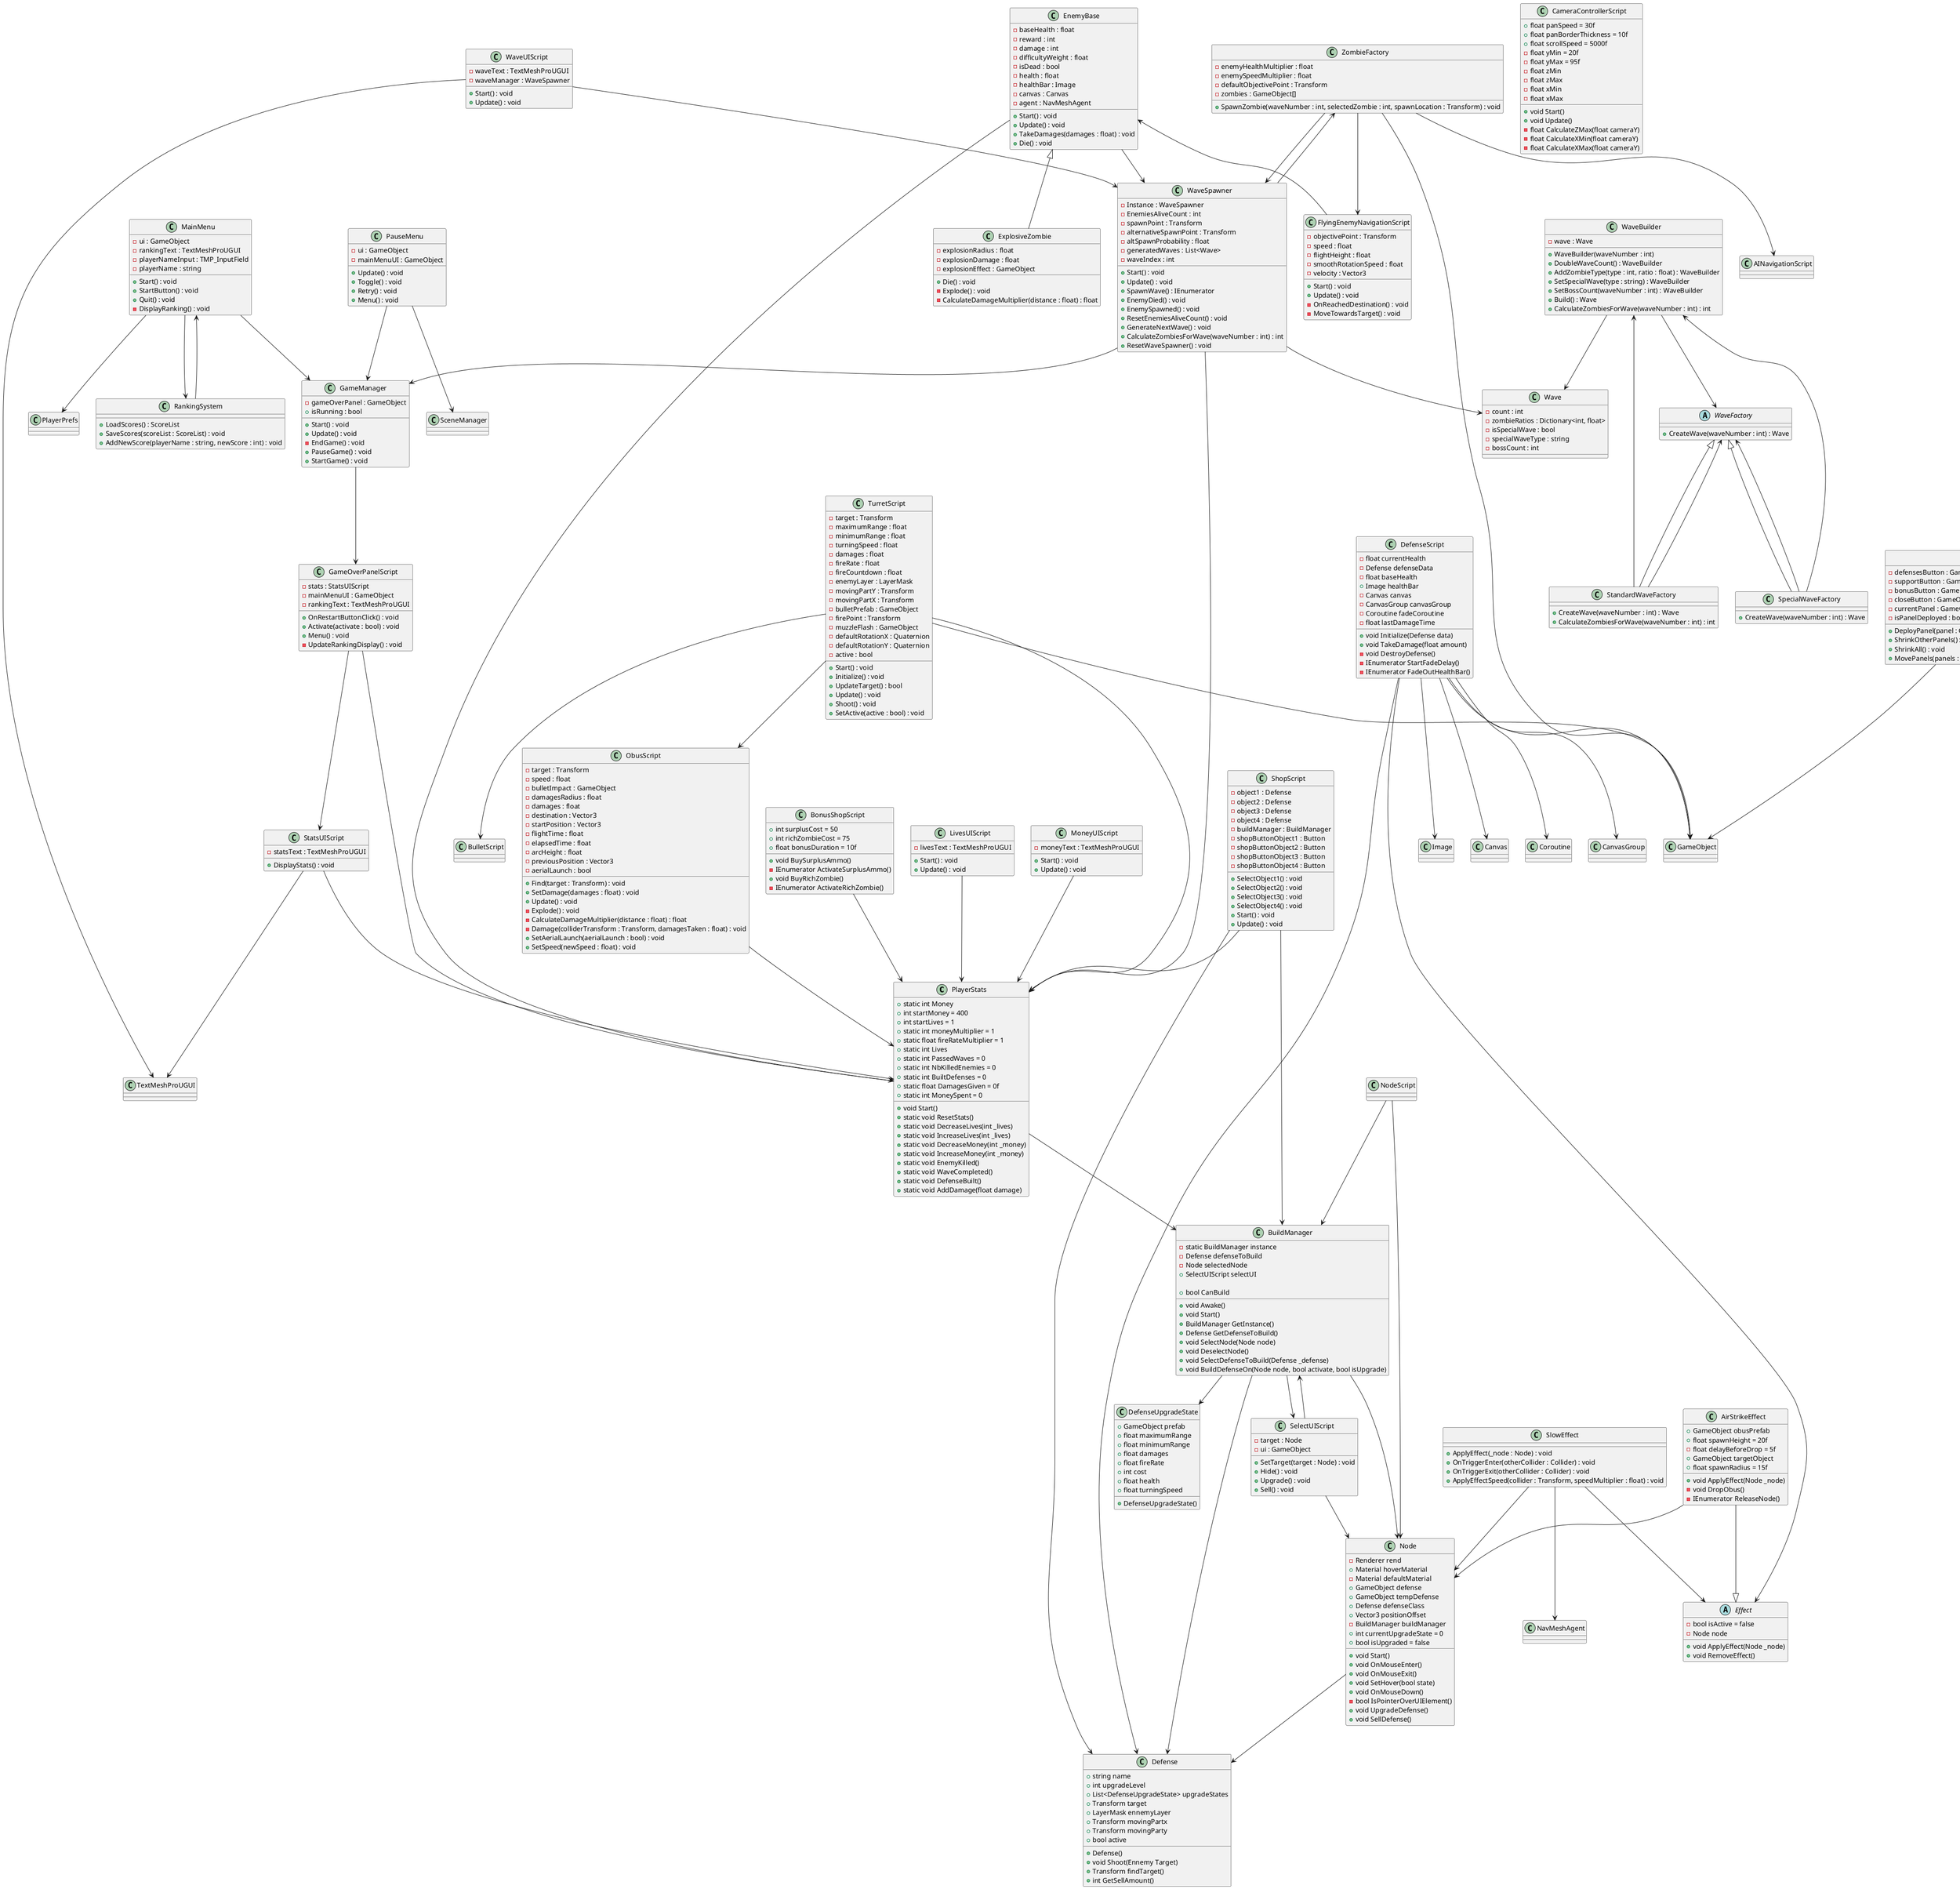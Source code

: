 ﻿@startuml

class PlayerStats {
    + static int Money
    + int startMoney = 400
    + int startLives = 1
    + static int moneyMultiplier = 1
    + static float fireRateMultiplier = 1
    + static int Lives
    + static int PassedWaves = 0
    + static int NbKilledEnemies = 0
    + static int BuiltDefenses = 0
    + static float DamagesGiven = 0f
    + static int MoneySpent = 0

    + void Start()
    + static void ResetStats()
    + static void DecreaseLives(int _lives)
    + static void IncreaseLives(int _lives)
    + static void DecreaseMoney(int _money)
    + static void IncreaseMoney(int _money)
    + static void EnemyKilled()
    + static void WaveCompleted()
    + static void DefenseBuilt()
    + static void AddDamage(float damage)
}

abstract class Effect {
    - bool isActive = false
    - Node node

    + void ApplyEffect(Node _node)
    + void RemoveEffect()
}

class AirStrikeEffect {
    + GameObject obusPrefab
    + float spawnHeight = 20f
    - float delayBeforeDrop = 5f
    + GameObject targetObject
    + float spawnRadius = 15f

    + void ApplyEffect(Node _node)
    - void DropObus()
    - IEnumerator ReleaseNode()
}

AirStrikeEffect --|> Effect


class BonusShopScript {
    + int surplusCost = 50
    + int richZombieCost = 75
    + float bonusDuration = 10f

    + void BuySurplusAmmo()
    - IEnumerator ActivateSurplusAmmo()
    + void BuyRichZombie()
    - IEnumerator ActivateRichZombie()
}


class BuildManager {
    - static BuildManager instance
    - Defense defenseToBuild
    - Node selectedNode
    + SelectUIScript selectUI

    + void Awake()
    + void Start()
    + BuildManager GetInstance()
    + Defense GetDefenseToBuild()
    + bool CanBuild
    + void SelectNode(Node node)
    + void DeselectNode()
    + void SelectDefenseToBuild(Defense _defense)
    + void BuildDefenseOn(Node node, bool activate, bool isUpgrade)
}


class CameraControllerScript {
    + float panSpeed = 30f
    + float panBorderThickness = 10f
    + float scrollSpeed = 5000f
    - float yMin = 20f
    - float yMax = 95f
    - float zMin
    - float zMax
    - float xMin
    - float xMax

    + void Start()
    + void Update()
    - float CalculateZMax(float cameraY)
    - float CalculateXMin(float cameraY)
    - float CalculateXMax(float cameraY)
}


class Defense {
    + string name
    + int upgradeLevel
    + List<DefenseUpgradeState> upgradeStates
    + Transform target
    + LayerMask ennemyLayer
    + Transform movingPartx
    + Transform movingParty
    + bool active

    + Defense()
    + void Shoot(Ennemy Target)
    + Transform findTarget()
    + int GetSellAmount()
}


class DefenseScript {
    - float currentHealth
    - Defense defenseData
    - float baseHealth
    + Image healthBar
    - Canvas canvas
    - CanvasGroup canvasGroup
    - Coroutine fadeCoroutine
    - float lastDamageTime

    + void Initialize(Defense data)
    + void TakeDamage(float amount)
    - void DestroyDefense()
    - IEnumerator StartFadeDelay()
    - IEnumerator FadeOutHealthBar()
}


class DefenseUpgradeState {
    + GameObject prefab
    + float maximumRange
    + float minimumRange
    + float damages
    + float fireRate
    + int cost
    + float health
    + float turningSpeed

    + DefenseUpgradeState()
}


class Node {
    - Renderer rend
    + Material hoverMaterial
    - Material defaultMaterial
    + GameObject defense
    + GameObject tempDefense
    + Defense defenseClass
    + Vector3 positionOffset
    - BuildManager buildManager
    + int currentUpgradeState = 0
    + bool isUpgraded = false

    + void Start()
    + void OnMouseEnter()
    + void OnMouseExit()
    + void SetHover(bool state)
    + void OnMouseDown()
    - bool IsPointerOverUIElement()
    + void UpgradeDefense()
    + void SellDefense()
}

class EnemyBase {
    - baseHealth : float
    - reward : int
    - damage : int
    - difficultyWeight : float
    - isDead : bool
    - health : float
    - healthBar : Image
    - canvas : Canvas
    - agent : NavMeshAgent
    + Start() : void
    + Update() : void
    + TakeDamages(damages : float) : void
    + Die() : void
}

class ExplosiveZombie {
    - explosionRadius : float
    - explosionDamage : float
    - explosionEffect : GameObject
    + Die() : void
    - Explode() : void
    - CalculateDamageMultiplier(distance : float) : float
}

class FlyingEnemyNavigationScript {
    - objectivePoint : Transform
    - speed : float
    - flightHeight : float
    - smoothRotationSpeed : float
    - velocity : Vector3
    + Start() : void
    + Update() : void
    - OnReachedDestination() : void
    - MoveTowardsTarget() : void
}

class GameManager {
    - gameOverPanel : GameObject
    + isRunning : bool
    + Start() : void
    + Update() : void
    - EndGame() : void
    + PauseGame() : void
    + StartGame() : void
}

class GameOverPanelScript {
    - stats : StatsUIScript
    - mainMenuUI : GameObject
    - rankingText : TextMeshProUGUI
    + OnRestartButtonClick() : void
    + Activate(activate : bool) : void
    + Menu() : void
    - UpdateRankingDisplay() : void
}

class LivesUIScript {
    - livesText : TextMeshProUGUI
    + Start() : void
    + Update() : void
}

class MainMenu {
    - ui : GameObject
    - rankingText : TextMeshProUGUI
    - playerNameInput : TMP_InputField
    - playerName : string
    + Start() : void
    + StartButton() : void
    + Quit() : void
    - DisplayRanking() : void
}

class MoneyUIScript {
    - moneyText : TextMeshProUGUI
    + Start() : void
    + Update() : void
}

class ObusScript {
    - target : Transform
    - speed : float
    - bulletImpact : GameObject
    - damagesRadius : float
    - damages : float
    - destination : Vector3
    - startPosition : Vector3
    - flightTime : float
    - elapsedTime : float
    - arcHeight : float
    - previousPosition : Vector3
    - aerialLaunch : bool
    + Find(target : Transform) : void
    + SetDamage(damages : float) : void
    + Update() : void
    - Explode() : void
    - CalculateDamageMultiplier(distance : float) : float
    - Damage(colliderTransform : Transform, damagesTaken : float) : void
    + SetAerialLaunch(aerialLaunch : bool) : void
    + SetSpeed(newSpeed : float) : void
}

class PauseMenu {
    - ui : GameObject
    - mainMenuUI : GameObject
    + Update() : void
    + Toggle() : void
    + Retry() : void
    + Menu() : void
}

class RankingSystem {
    + LoadScores() : ScoreList
    + SaveScores(scoreList : ScoreList) : void
    + AddNewScore(playerName : string, newScore : int) : void
}

class SelectUIScript {
    - target : Node
    - ui : GameObject
    + SetTarget(target : Node) : void
    + Hide() : void
    + Upgrade() : void
    + Sell() : void
}

class ShopScript {
    - object1 : Defense
    - object2 : Defense
    - object3 : Defense
    - object4 : Defense
    - buildManager : BuildManager
    - shopButtonObject1 : Button
    - shopButtonObject2 : Button
    - shopButtonObject3 : Button
    - shopButtonObject4 : Button
    + SelectObject1() : void
    + SelectObject2() : void
    + SelectObject3() : void
    + SelectObject4() : void
    + Start() : void
    + Update() : void
}

class ShopUIScript {
    - defensesButton : GameObject
    - supportButton : GameObject
    - bonusButton : GameObject
    - closeButton : GameObject
    - currentPanel : GameObject
    - isPanelDeployed : bool
    + DeployPanel(panel : GameObject) : void
    + ShrinkOtherPanels() : void
    + ShrinkAll() : void
    + MovePanels(panels : GameObject[], movement : Vector3) : void
}

class SlowEffect {
    + ApplyEffect(_node : Node) : void
    + OnTriggerEnter(otherCollider : Collider) : void
    + OnTriggerExit(otherCollider : Collider) : void
    + ApplyEffectSpeed(collider : Transform, speedMultiplier : float) : void
}

class SpecialWaveFactory {
    + CreateWave(waveNumber : int) : Wave
}

class StandardWaveFactory {
    + CreateWave(waveNumber : int) : Wave
    + CalculateZombiesForWave(waveNumber : int) : int
}

class StatsUIScript {
    - statsText : TextMeshProUGUI
    + DisplayStats() : void
}

class TurretScript {
    - target : Transform
    - maximumRange : float
    - minimumRange : float
    - turningSpeed : float
    - damages : float
    - fireRate : float
    - fireCountdown : float
    - enemyLayer : LayerMask
    - movingPartY : Transform
    - movingPartX : Transform
    - bulletPrefab : GameObject
    - firePoint : Transform
    - muzzleFlash : GameObject
    - defaultRotationX : Quaternion
    - defaultRotationY : Quaternion
    - active : bool
    + Start() : void
    + Initialize() : void
    + UpdateTarget() : bool
    + Update() : void
    + Shoot() : void
    + SetActive(active : bool) : void
}

class Wave {
    - count : int
    - zombieRatios : Dictionary<int, float>
    - isSpecialWave : bool
    - specialWaveType : string
    - bossCount : int
}

class WaveBuilder {
    - wave : Wave
    + WaveBuilder(waveNumber : int)
    + DoubleWaveCount() : WaveBuilder
    + AddZombieType(type : int, ratio : float) : WaveBuilder
    + SetSpecialWave(type : string) : WaveBuilder
    + SetBossCount(waveNumber : int) : WaveBuilder
    + Build() : Wave
    + CalculateZombiesForWave(waveNumber : int) : int
}

abstract class WaveFactory {
    + CreateWave(waveNumber : int) : Wave
}

class WaveSpawner {
    - Instance : WaveSpawner
    - EnemiesAliveCount : int
    - spawnPoint : Transform
    - alternativeSpawnPoint : Transform
    - altSpawnProbability : float
    - generatedWaves : List<Wave>
    - waveIndex : int
    + Start() : void
    + Update() : void
    + SpawnWave() : IEnumerator
    + EnemyDied() : void
    + EnemySpawned() : void
    + ResetEnemiesAliveCount() : void
    + GenerateNextWave() : void
    + CalculateZombiesForWave(waveNumber : int) : int
    + ResetWaveSpawner() : void
}

class WaveUIScript {
    - waveText : TextMeshProUGUI
    - waveManager : WaveSpawner
    + Start() : void
    + Update() : void
}

class ZombieFactory {
    - enemyHealthMultiplier : float
    - enemySpeedMultiplier : float
    - defaultObjectivePoint : Transform
    - zombies : GameObject[]
    + SpawnZombie(waveNumber : int, selectedZombie : int, spawnLocation : Transform) : void
}

EnemyBase <|-- ExplosiveZombie
EnemyBase <-- FlyingEnemyNavigationScript
DefenseScript --> Defense
DefenseScript --> Image
DefenseScript --> Canvas
DefenseScript --> Coroutine
DefenseScript --> CanvasGroup
DefenseScript --> GameObject
DefenseScript --> Effect
Node --> Defense
NodeScript --> Node
NodeScript --> BuildManager
EnemyBase --> PlayerStats
EnemyBase --> WaveSpawner

PlayerStats --> BuildManager
BuildManager --> Defense
BuildManager --> Node
BuildManager --> SelectUIScript
BuildManager --> DefenseUpgradeState
AirStrikeEffect --> Node
BonusShopScript --> PlayerStats
GameManager --> GameOverPanelScript
GameOverPanelScript --> StatsUIScript
GameOverPanelScript --> PlayerStats
MainMenu --> GameManager
MainMenu --> RankingSystem
MainMenu --> PlayerPrefs
MoneyUIScript --> PlayerStats
LivesUIScript --> PlayerStats
ObusScript --> PlayerStats
PauseMenu --> GameManager
PauseMenu --> SceneManager
RankingSystem --> MainMenu
SelectUIScript --> Node
SelectUIScript --> BuildManager
ShopScript --> PlayerStats
ShopScript --> BuildManager
ShopScript --> Defense
ShopUIScript --> GameObject
ShopUIScript --> Vector3
SlowEffect --> Effect
SlowEffect --> Node
SlowEffect --> NavMeshAgent
SpecialWaveFactory --> WaveFactory
SpecialWaveFactory --> WaveBuilder
StandardWaveFactory --> WaveFactory
StandardWaveFactory --> WaveBuilder
StatsUIScript --> PlayerStats
StatsUIScript --> TextMeshProUGUI
TurretScript --> PlayerStats
TurretScript --> GameObject
TurretScript --> BulletScript
TurretScript --> ObusScript
WaveBuilder --> Wave
WaveBuilder --> WaveFactory
WaveFactory <|-- SpecialWaveFactory
WaveFactory <|-- StandardWaveFactory
WaveSpawner --> Wave
WaveSpawner --> ZombieFactory
WaveSpawner --> GameManager
WaveSpawner --> PlayerStats
WaveUIScript --> WaveSpawner
WaveUIScript --> TextMeshProUGUI
ZombieFactory --> WaveSpawner
ZombieFactory --> GameObject
ZombieFactory --> AINavigationScript
ZombieFactory --> FlyingEnemyNavigationScript

@enduml
